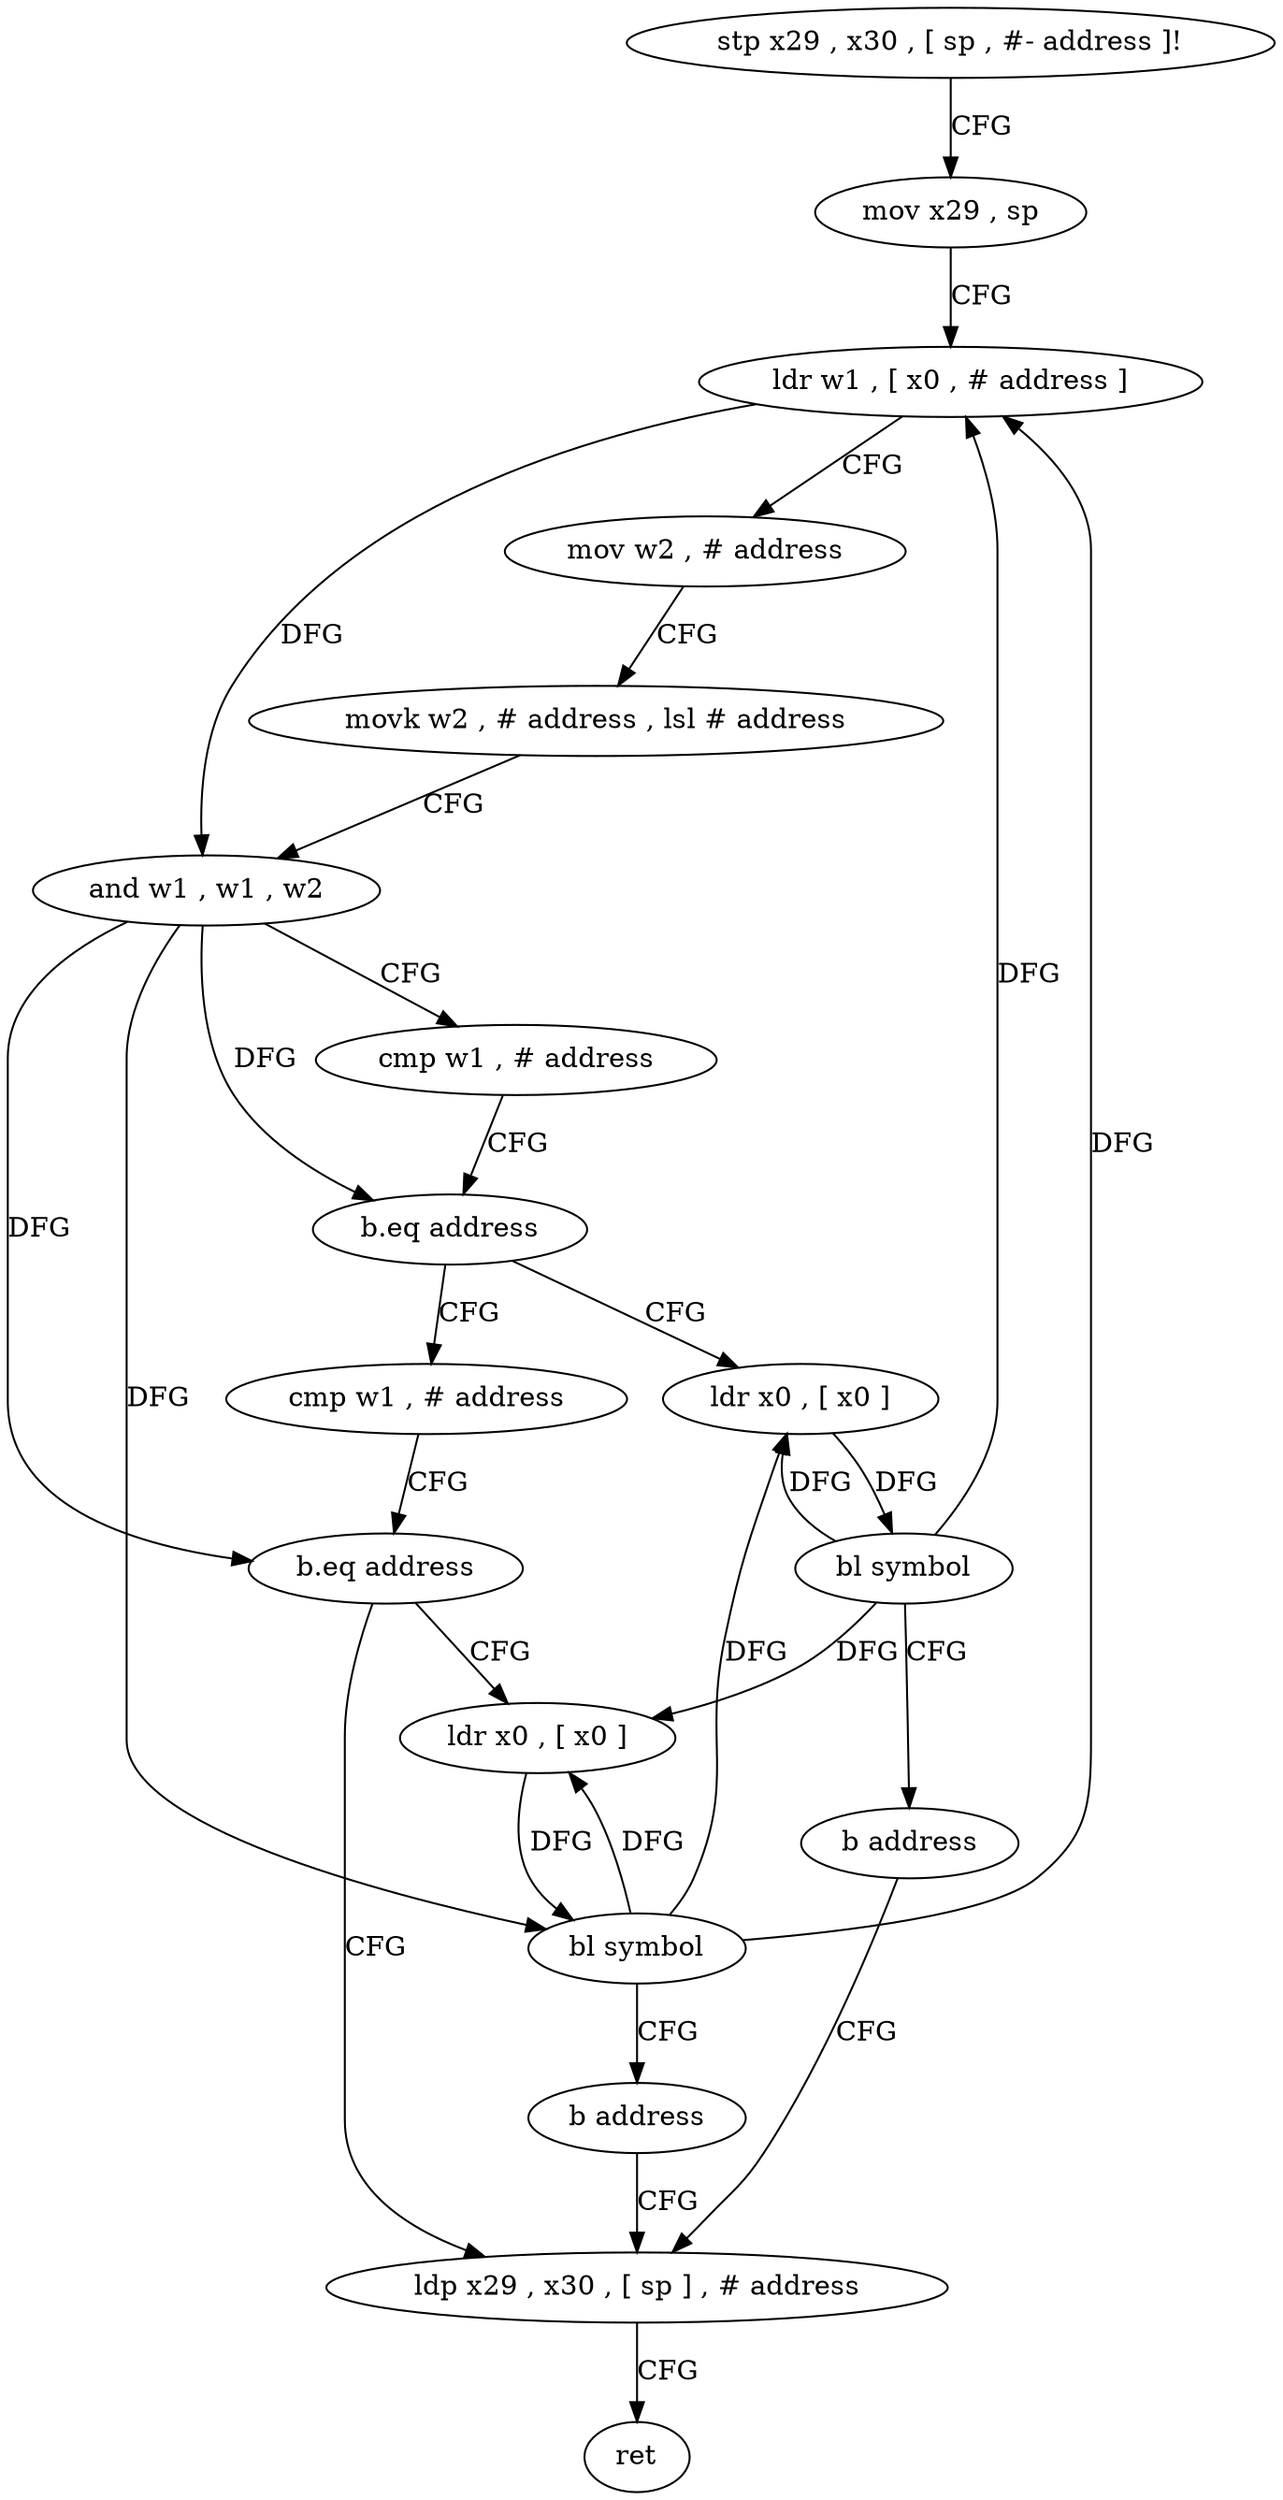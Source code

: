digraph "func" {
"222356" [label = "stp x29 , x30 , [ sp , #- address ]!" ]
"222360" [label = "mov x29 , sp" ]
"222364" [label = "ldr w1 , [ x0 , # address ]" ]
"222368" [label = "mov w2 , # address" ]
"222372" [label = "movk w2 , # address , lsl # address" ]
"222376" [label = "and w1 , w1 , w2" ]
"222380" [label = "cmp w1 , # address" ]
"222384" [label = "b.eq address" ]
"222404" [label = "ldr x0 , [ x0 ]" ]
"222388" [label = "cmp w1 , # address" ]
"222408" [label = "bl symbol" ]
"222412" [label = "b address" ]
"222396" [label = "ldp x29 , x30 , [ sp ] , # address" ]
"222392" [label = "b.eq address" ]
"222416" [label = "ldr x0 , [ x0 ]" ]
"222400" [label = "ret" ]
"222420" [label = "bl symbol" ]
"222424" [label = "b address" ]
"222356" -> "222360" [ label = "CFG" ]
"222360" -> "222364" [ label = "CFG" ]
"222364" -> "222368" [ label = "CFG" ]
"222364" -> "222376" [ label = "DFG" ]
"222368" -> "222372" [ label = "CFG" ]
"222372" -> "222376" [ label = "CFG" ]
"222376" -> "222380" [ label = "CFG" ]
"222376" -> "222384" [ label = "DFG" ]
"222376" -> "222392" [ label = "DFG" ]
"222376" -> "222420" [ label = "DFG" ]
"222380" -> "222384" [ label = "CFG" ]
"222384" -> "222404" [ label = "CFG" ]
"222384" -> "222388" [ label = "CFG" ]
"222404" -> "222408" [ label = "DFG" ]
"222388" -> "222392" [ label = "CFG" ]
"222408" -> "222412" [ label = "CFG" ]
"222408" -> "222364" [ label = "DFG" ]
"222408" -> "222404" [ label = "DFG" ]
"222408" -> "222416" [ label = "DFG" ]
"222412" -> "222396" [ label = "CFG" ]
"222396" -> "222400" [ label = "CFG" ]
"222392" -> "222416" [ label = "CFG" ]
"222392" -> "222396" [ label = "CFG" ]
"222416" -> "222420" [ label = "DFG" ]
"222420" -> "222424" [ label = "CFG" ]
"222420" -> "222364" [ label = "DFG" ]
"222420" -> "222404" [ label = "DFG" ]
"222420" -> "222416" [ label = "DFG" ]
"222424" -> "222396" [ label = "CFG" ]
}
